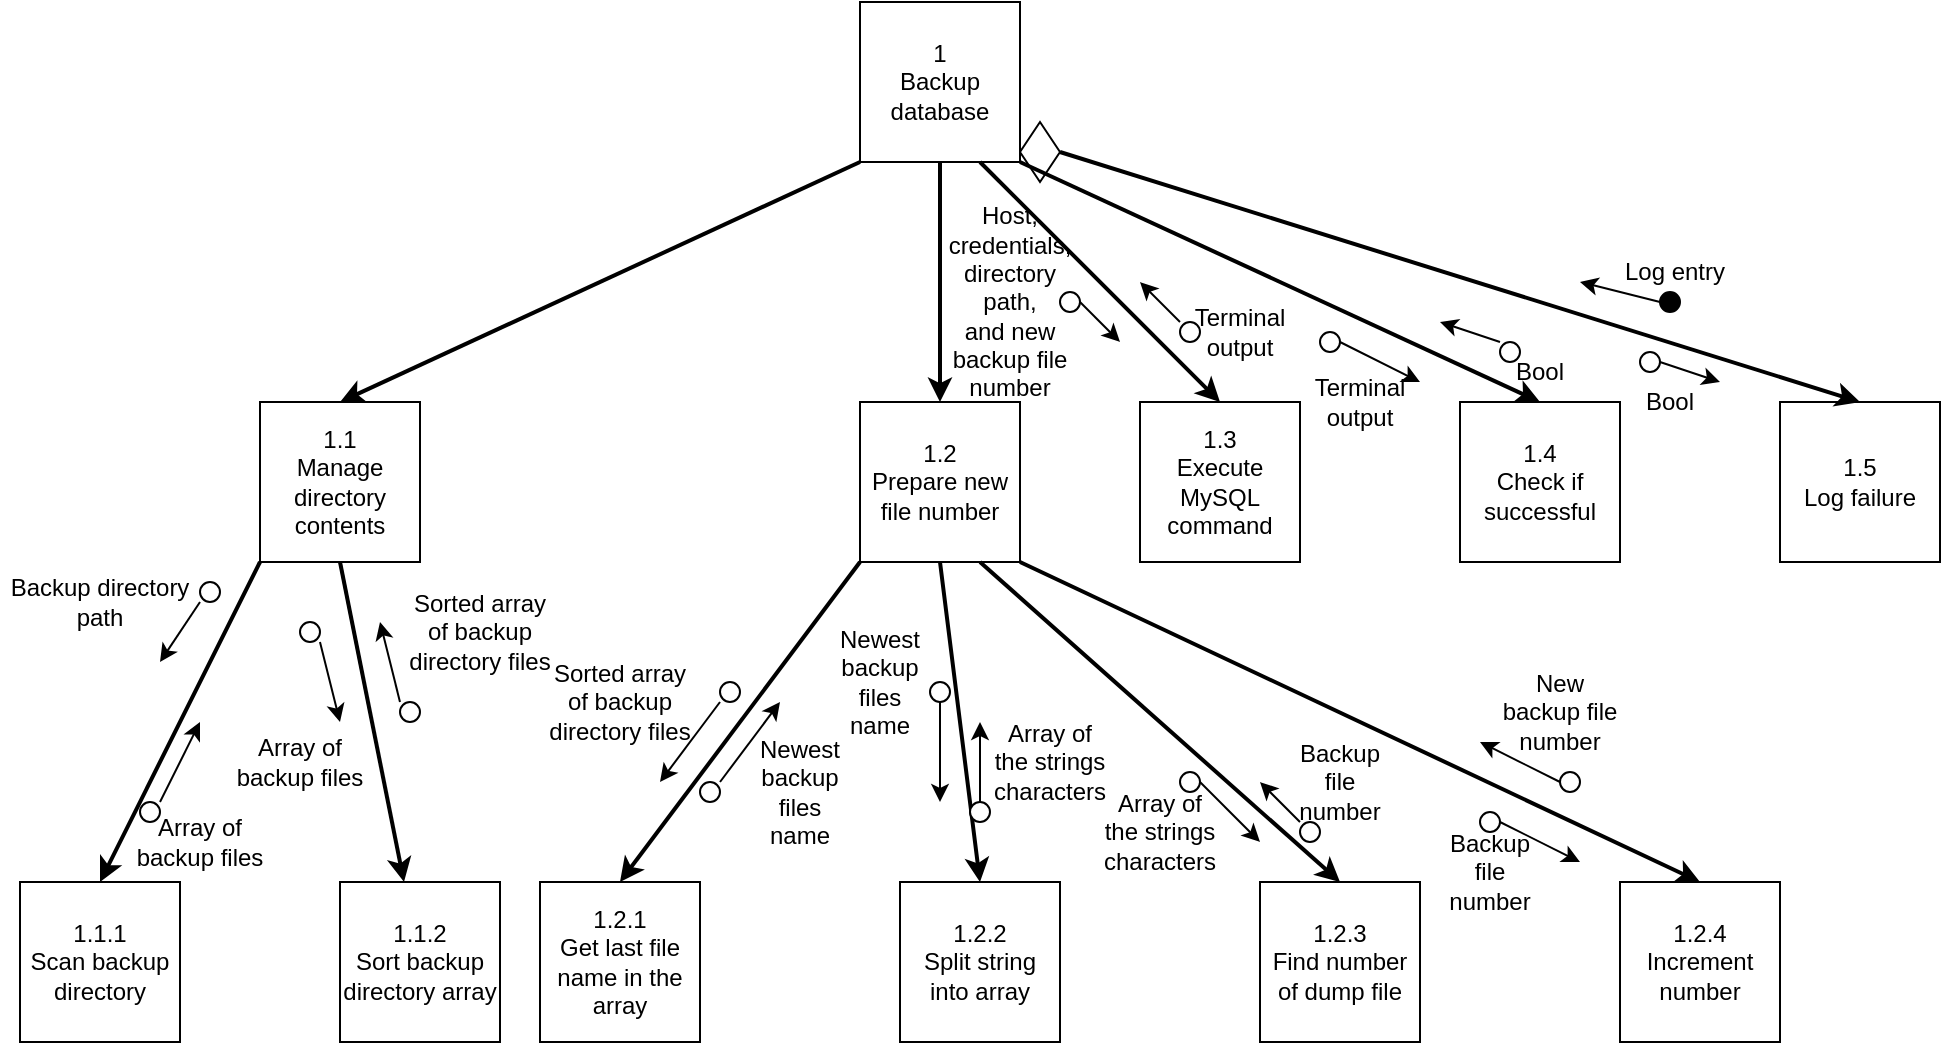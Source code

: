 <mxfile version="12.6.6" type="github">
  <diagram id="xe06HkWHHzPFj2pmdTzM" name="Page-1">
    <mxGraphModel dx="1952" dy="614" grid="1" gridSize="10" guides="1" tooltips="1" connect="1" arrows="1" fold="1" page="1" pageScale="1" pageWidth="850" pageHeight="1100" math="0" shadow="0">
      <root>
        <mxCell id="0"/>
        <mxCell id="1" parent="0"/>
        <mxCell id="B_6eMQajW9eaSPTZJHrz-4" value="1&lt;br&gt;Backup database" style="whiteSpace=wrap;html=1;aspect=fixed;" parent="1" vertex="1">
          <mxGeometry x="420" width="80" height="80" as="geometry"/>
        </mxCell>
        <mxCell id="w4JP9qPUWUAYp6p0DMhl-15" value="" style="endArrow=classic;html=1;" parent="1" edge="1">
          <mxGeometry width="50" height="50" relative="1" as="geometry">
            <mxPoint x="380" y="230" as="sourcePoint"/>
            <mxPoint x="380" y="230" as="targetPoint"/>
          </mxGeometry>
        </mxCell>
        <mxCell id="woLN6Q-zK8-F-ZphDt29-1" value="1.3&lt;br&gt;Execute MySQL command" style="whiteSpace=wrap;html=1;aspect=fixed;" vertex="1" parent="1">
          <mxGeometry x="560" y="200" width="80" height="80" as="geometry"/>
        </mxCell>
        <mxCell id="woLN6Q-zK8-F-ZphDt29-7" value="" style="endArrow=classic;html=1;" edge="1" parent="1">
          <mxGeometry width="50" height="50" relative="1" as="geometry">
            <mxPoint x="70" y="400" as="sourcePoint"/>
            <mxPoint x="90" y="360" as="targetPoint"/>
          </mxGeometry>
        </mxCell>
        <mxCell id="woLN6Q-zK8-F-ZphDt29-8" value="" style="ellipse;whiteSpace=wrap;html=1;aspect=fixed;" vertex="1" parent="1">
          <mxGeometry x="740" y="170" width="10" height="10" as="geometry"/>
        </mxCell>
        <mxCell id="woLN6Q-zK8-F-ZphDt29-12" value="" style="ellipse;whiteSpace=wrap;html=1;aspect=fixed;fillColor=#000000;" vertex="1" parent="1">
          <mxGeometry x="820" y="145" width="10" height="10" as="geometry"/>
        </mxCell>
        <mxCell id="woLN6Q-zK8-F-ZphDt29-13" value="1.5&lt;br&gt;Log failure" style="whiteSpace=wrap;html=1;aspect=fixed;fillColor=#FFFFFF;" vertex="1" parent="1">
          <mxGeometry x="880" y="200" width="80" height="80" as="geometry"/>
        </mxCell>
        <mxCell id="woLN6Q-zK8-F-ZphDt29-15" value="1.1.1&lt;br&gt;Scan backup directory" style="whiteSpace=wrap;html=1;aspect=fixed;fillColor=#FFFFFF;" vertex="1" parent="1">
          <mxGeometry y="440" width="80" height="80" as="geometry"/>
        </mxCell>
        <mxCell id="woLN6Q-zK8-F-ZphDt29-18" value="" style="endArrow=classic;html=1;" edge="1" parent="1">
          <mxGeometry width="50" height="50" relative="1" as="geometry">
            <mxPoint x="90" y="300" as="sourcePoint"/>
            <mxPoint x="70" y="330" as="targetPoint"/>
          </mxGeometry>
        </mxCell>
        <mxCell id="woLN6Q-zK8-F-ZphDt29-19" value="Backup directory path" style="text;html=1;strokeColor=none;fillColor=none;align=center;verticalAlign=middle;whiteSpace=wrap;rounded=0;" vertex="1" parent="1">
          <mxGeometry x="-10" y="290" width="100" height="20" as="geometry"/>
        </mxCell>
        <mxCell id="woLN6Q-zK8-F-ZphDt29-21" value="Array of backup files" style="text;html=1;strokeColor=none;fillColor=none;align=center;verticalAlign=middle;whiteSpace=wrap;rounded=0;" vertex="1" parent="1">
          <mxGeometry x="50" y="410" width="80" height="20" as="geometry"/>
        </mxCell>
        <mxCell id="woLN6Q-zK8-F-ZphDt29-22" value="1.1.2&lt;br&gt;Sort backup directory array" style="whiteSpace=wrap;html=1;aspect=fixed;fillColor=#FFFFFF;" vertex="1" parent="1">
          <mxGeometry x="160" y="440" width="80" height="80" as="geometry"/>
        </mxCell>
        <mxCell id="woLN6Q-zK8-F-ZphDt29-25" value="1.2.1&lt;br&gt;Get last file name in the array" style="whiteSpace=wrap;html=1;aspect=fixed;fillColor=#FFFFFF;" vertex="1" parent="1">
          <mxGeometry x="260" y="440" width="80" height="80" as="geometry"/>
        </mxCell>
        <mxCell id="woLN6Q-zK8-F-ZphDt29-26" value="1.2.2&lt;br&gt;Split string into array" style="whiteSpace=wrap;html=1;aspect=fixed;fillColor=#FFFFFF;" vertex="1" parent="1">
          <mxGeometry x="440" y="440" width="80" height="80" as="geometry"/>
        </mxCell>
        <mxCell id="woLN6Q-zK8-F-ZphDt29-27" value="1.2.3&lt;br&gt;Find number of dump file" style="whiteSpace=wrap;html=1;aspect=fixed;fillColor=#FFFFFF;" vertex="1" parent="1">
          <mxGeometry x="620" y="440" width="80" height="80" as="geometry"/>
        </mxCell>
        <mxCell id="woLN6Q-zK8-F-ZphDt29-29" value="1.2.4&lt;br&gt;Increment number" style="whiteSpace=wrap;html=1;aspect=fixed;fillColor=#FFFFFF;" vertex="1" parent="1">
          <mxGeometry x="800" y="440" width="80" height="80" as="geometry"/>
        </mxCell>
        <mxCell id="woLN6Q-zK8-F-ZphDt29-30" value="1.2&lt;br&gt;Prepare new file number" style="whiteSpace=wrap;html=1;aspect=fixed;fillColor=#FFFFFF;" vertex="1" parent="1">
          <mxGeometry x="420" y="200" width="80" height="80" as="geometry"/>
        </mxCell>
        <mxCell id="woLN6Q-zK8-F-ZphDt29-31" value="" style="endArrow=classic;html=1;exitX=0;exitY=1;exitDx=0;exitDy=0;entryX=0.5;entryY=0;entryDx=0;entryDy=0;strokeWidth=2;" edge="1" parent="1" source="woLN6Q-zK8-F-ZphDt29-30" target="woLN6Q-zK8-F-ZphDt29-25">
          <mxGeometry width="50" height="50" relative="1" as="geometry">
            <mxPoint x="310" y="340" as="sourcePoint"/>
            <mxPoint x="360" y="290" as="targetPoint"/>
          </mxGeometry>
        </mxCell>
        <mxCell id="woLN6Q-zK8-F-ZphDt29-32" value="" style="endArrow=classic;html=1;entryX=0.5;entryY=0;entryDx=0;entryDy=0;exitX=0.5;exitY=1;exitDx=0;exitDy=0;strokeWidth=2;" edge="1" parent="1" source="woLN6Q-zK8-F-ZphDt29-30" target="woLN6Q-zK8-F-ZphDt29-26">
          <mxGeometry width="50" height="50" relative="1" as="geometry">
            <mxPoint x="400" y="320" as="sourcePoint"/>
            <mxPoint x="450" y="310" as="targetPoint"/>
          </mxGeometry>
        </mxCell>
        <mxCell id="woLN6Q-zK8-F-ZphDt29-33" value="" style="endArrow=classic;html=1;exitX=0.75;exitY=1;exitDx=0;exitDy=0;entryX=0.5;entryY=0;entryDx=0;entryDy=0;strokeWidth=2;" edge="1" parent="1" source="woLN6Q-zK8-F-ZphDt29-30" target="woLN6Q-zK8-F-ZphDt29-27">
          <mxGeometry width="50" height="50" relative="1" as="geometry">
            <mxPoint x="490" y="360" as="sourcePoint"/>
            <mxPoint x="540" y="310" as="targetPoint"/>
          </mxGeometry>
        </mxCell>
        <mxCell id="woLN6Q-zK8-F-ZphDt29-34" value="" style="endArrow=classic;html=1;exitX=1;exitY=1;exitDx=0;exitDy=0;entryX=0.5;entryY=0;entryDx=0;entryDy=0;strokeWidth=2;" edge="1" parent="1" source="woLN6Q-zK8-F-ZphDt29-30" target="woLN6Q-zK8-F-ZphDt29-29">
          <mxGeometry width="50" height="50" relative="1" as="geometry">
            <mxPoint x="640" y="330" as="sourcePoint"/>
            <mxPoint x="690" y="280" as="targetPoint"/>
          </mxGeometry>
        </mxCell>
        <mxCell id="woLN6Q-zK8-F-ZphDt29-35" value="1.1&lt;br&gt;Manage directory contents" style="whiteSpace=wrap;html=1;aspect=fixed;fillColor=#FFFFFF;" vertex="1" parent="1">
          <mxGeometry x="120" y="200" width="80" height="80" as="geometry"/>
        </mxCell>
        <mxCell id="woLN6Q-zK8-F-ZphDt29-37" value="" style="endArrow=classic;html=1;exitX=0.5;exitY=1;exitDx=0;exitDy=0;entryX=0.5;entryY=0;entryDx=0;entryDy=0;strokeWidth=2;" edge="1" parent="1" source="B_6eMQajW9eaSPTZJHrz-4" target="woLN6Q-zK8-F-ZphDt29-30">
          <mxGeometry width="50" height="50" relative="1" as="geometry">
            <mxPoint x="530" y="140" as="sourcePoint"/>
            <mxPoint x="580" y="90" as="targetPoint"/>
          </mxGeometry>
        </mxCell>
        <mxCell id="woLN6Q-zK8-F-ZphDt29-38" value="" style="endArrow=classic;html=1;exitX=0;exitY=1;exitDx=0;exitDy=0;entryX=0.5;entryY=0;entryDx=0;entryDy=0;strokeWidth=2;" edge="1" parent="1" source="woLN6Q-zK8-F-ZphDt29-35" target="woLN6Q-zK8-F-ZphDt29-15">
          <mxGeometry width="50" height="50" relative="1" as="geometry">
            <mxPoint x="80" y="390" as="sourcePoint"/>
            <mxPoint x="130" y="340" as="targetPoint"/>
          </mxGeometry>
        </mxCell>
        <mxCell id="woLN6Q-zK8-F-ZphDt29-39" value="" style="endArrow=classic;html=1;exitX=0.5;exitY=1;exitDx=0;exitDy=0;strokeWidth=2;" edge="1" parent="1" source="woLN6Q-zK8-F-ZphDt29-35" target="woLN6Q-zK8-F-ZphDt29-22">
          <mxGeometry width="50" height="50" relative="1" as="geometry">
            <mxPoint x="180" y="410" as="sourcePoint"/>
            <mxPoint x="230" y="360" as="targetPoint"/>
          </mxGeometry>
        </mxCell>
        <mxCell id="woLN6Q-zK8-F-ZphDt29-40" value="" style="rhombus;whiteSpace=wrap;html=1;fillColor=#FFFFFF;" vertex="1" parent="1">
          <mxGeometry x="500" y="60" width="20" height="30" as="geometry"/>
        </mxCell>
        <mxCell id="woLN6Q-zK8-F-ZphDt29-41" value="" style="endArrow=classic;html=1;exitX=1;exitY=0.5;exitDx=0;exitDy=0;entryX=0.5;entryY=0;entryDx=0;entryDy=0;strokeWidth=2;" edge="1" parent="1" source="woLN6Q-zK8-F-ZphDt29-40" target="woLN6Q-zK8-F-ZphDt29-13">
          <mxGeometry width="50" height="50" relative="1" as="geometry">
            <mxPoint x="720" y="110" as="sourcePoint"/>
            <mxPoint x="770" y="60" as="targetPoint"/>
          </mxGeometry>
        </mxCell>
        <mxCell id="woLN6Q-zK8-F-ZphDt29-42" value="" style="endArrow=classic;html=1;entryX=0.5;entryY=0;entryDx=0;entryDy=0;exitX=0.75;exitY=1;exitDx=0;exitDy=0;strokeWidth=2;" edge="1" parent="1" source="B_6eMQajW9eaSPTZJHrz-4" target="woLN6Q-zK8-F-ZphDt29-1">
          <mxGeometry width="50" height="50" relative="1" as="geometry">
            <mxPoint x="560" y="170" as="sourcePoint"/>
            <mxPoint x="610" y="120" as="targetPoint"/>
          </mxGeometry>
        </mxCell>
        <mxCell id="woLN6Q-zK8-F-ZphDt29-43" value="" style="endArrow=classic;html=1;exitX=0;exitY=1;exitDx=0;exitDy=0;entryX=0.5;entryY=0;entryDx=0;entryDy=0;strokeWidth=2;" edge="1" parent="1" source="B_6eMQajW9eaSPTZJHrz-4" target="woLN6Q-zK8-F-ZphDt29-35">
          <mxGeometry width="50" height="50" relative="1" as="geometry">
            <mxPoint x="310" y="120" as="sourcePoint"/>
            <mxPoint x="360" y="70" as="targetPoint"/>
          </mxGeometry>
        </mxCell>
        <mxCell id="woLN6Q-zK8-F-ZphDt29-44" value="Array of backup files" style="text;html=1;strokeColor=none;fillColor=none;align=center;verticalAlign=middle;whiteSpace=wrap;rounded=0;" vertex="1" parent="1">
          <mxGeometry x="100" y="370" width="80" height="20" as="geometry"/>
        </mxCell>
        <mxCell id="woLN6Q-zK8-F-ZphDt29-45" value="" style="endArrow=classic;html=1;strokeWidth=1;" edge="1" parent="1">
          <mxGeometry width="50" height="50" relative="1" as="geometry">
            <mxPoint x="150" y="320" as="sourcePoint"/>
            <mxPoint x="160" y="360" as="targetPoint"/>
          </mxGeometry>
        </mxCell>
        <mxCell id="woLN6Q-zK8-F-ZphDt29-46" value="" style="endArrow=classic;html=1;strokeWidth=1;" edge="1" parent="1">
          <mxGeometry width="50" height="50" relative="1" as="geometry">
            <mxPoint x="190" y="350" as="sourcePoint"/>
            <mxPoint x="180" y="310" as="targetPoint"/>
          </mxGeometry>
        </mxCell>
        <mxCell id="woLN6Q-zK8-F-ZphDt29-47" value="Sorted array of backup directory files" style="text;html=1;strokeColor=none;fillColor=none;align=center;verticalAlign=middle;whiteSpace=wrap;rounded=0;" vertex="1" parent="1">
          <mxGeometry x="190" y="305" width="80" height="20" as="geometry"/>
        </mxCell>
        <mxCell id="woLN6Q-zK8-F-ZphDt29-49" value="" style="ellipse;whiteSpace=wrap;html=1;aspect=fixed;" vertex="1" parent="1">
          <mxGeometry x="650" y="165" width="10" height="10" as="geometry"/>
        </mxCell>
        <mxCell id="woLN6Q-zK8-F-ZphDt29-50" value="" style="ellipse;whiteSpace=wrap;html=1;aspect=fixed;" vertex="1" parent="1">
          <mxGeometry x="580" y="160" width="10" height="10" as="geometry"/>
        </mxCell>
        <mxCell id="woLN6Q-zK8-F-ZphDt29-51" value="" style="ellipse;whiteSpace=wrap;html=1;aspect=fixed;" vertex="1" parent="1">
          <mxGeometry x="520" y="145" width="10" height="10" as="geometry"/>
        </mxCell>
        <mxCell id="woLN6Q-zK8-F-ZphDt29-52" value="" style="ellipse;whiteSpace=wrap;html=1;aspect=fixed;" vertex="1" parent="1">
          <mxGeometry x="770" y="385" width="10" height="10" as="geometry"/>
        </mxCell>
        <mxCell id="woLN6Q-zK8-F-ZphDt29-53" value="" style="ellipse;whiteSpace=wrap;html=1;aspect=fixed;" vertex="1" parent="1">
          <mxGeometry x="730" y="405" width="10" height="10" as="geometry"/>
        </mxCell>
        <mxCell id="woLN6Q-zK8-F-ZphDt29-54" value="" style="ellipse;whiteSpace=wrap;html=1;aspect=fixed;" vertex="1" parent="1">
          <mxGeometry x="640" y="410" width="10" height="10" as="geometry"/>
        </mxCell>
        <mxCell id="woLN6Q-zK8-F-ZphDt29-55" value="" style="ellipse;whiteSpace=wrap;html=1;aspect=fixed;" vertex="1" parent="1">
          <mxGeometry x="580" y="385" width="10" height="10" as="geometry"/>
        </mxCell>
        <mxCell id="woLN6Q-zK8-F-ZphDt29-56" value="" style="ellipse;whiteSpace=wrap;html=1;aspect=fixed;" vertex="1" parent="1">
          <mxGeometry x="475" y="400" width="10" height="10" as="geometry"/>
        </mxCell>
        <mxCell id="woLN6Q-zK8-F-ZphDt29-57" value="" style="ellipse;whiteSpace=wrap;html=1;aspect=fixed;" vertex="1" parent="1">
          <mxGeometry x="455" y="340" width="10" height="10" as="geometry"/>
        </mxCell>
        <mxCell id="woLN6Q-zK8-F-ZphDt29-58" value="" style="ellipse;whiteSpace=wrap;html=1;aspect=fixed;" vertex="1" parent="1">
          <mxGeometry x="340" y="390" width="10" height="10" as="geometry"/>
        </mxCell>
        <mxCell id="woLN6Q-zK8-F-ZphDt29-59" value="" style="ellipse;whiteSpace=wrap;html=1;aspect=fixed;" vertex="1" parent="1">
          <mxGeometry x="350" y="340" width="10" height="10" as="geometry"/>
        </mxCell>
        <mxCell id="woLN6Q-zK8-F-ZphDt29-60" value="" style="ellipse;whiteSpace=wrap;html=1;aspect=fixed;" vertex="1" parent="1">
          <mxGeometry x="190" y="350" width="10" height="10" as="geometry"/>
        </mxCell>
        <mxCell id="woLN6Q-zK8-F-ZphDt29-61" value="" style="ellipse;whiteSpace=wrap;html=1;aspect=fixed;" vertex="1" parent="1">
          <mxGeometry x="140" y="310" width="10" height="10" as="geometry"/>
        </mxCell>
        <mxCell id="woLN6Q-zK8-F-ZphDt29-62" value="" style="ellipse;whiteSpace=wrap;html=1;aspect=fixed;" vertex="1" parent="1">
          <mxGeometry x="60" y="400" width="10" height="10" as="geometry"/>
        </mxCell>
        <mxCell id="woLN6Q-zK8-F-ZphDt29-63" value="" style="ellipse;whiteSpace=wrap;html=1;aspect=fixed;" vertex="1" parent="1">
          <mxGeometry x="90" y="290" width="10" height="10" as="geometry"/>
        </mxCell>
        <mxCell id="woLN6Q-zK8-F-ZphDt29-65" value="Sorted array of backup directory files" style="text;html=1;strokeColor=none;fillColor=none;align=center;verticalAlign=middle;whiteSpace=wrap;rounded=0;" vertex="1" parent="1">
          <mxGeometry x="260" y="340" width="80" height="20" as="geometry"/>
        </mxCell>
        <mxCell id="woLN6Q-zK8-F-ZphDt29-66" value="" style="endArrow=classic;html=1;strokeWidth=1;" edge="1" parent="1">
          <mxGeometry width="50" height="50" relative="1" as="geometry">
            <mxPoint x="350" y="350" as="sourcePoint"/>
            <mxPoint x="320" y="390" as="targetPoint"/>
          </mxGeometry>
        </mxCell>
        <mxCell id="woLN6Q-zK8-F-ZphDt29-69" value="" style="endArrow=classic;html=1;strokeWidth=1;" edge="1" parent="1">
          <mxGeometry width="50" height="50" relative="1" as="geometry">
            <mxPoint x="350" y="390" as="sourcePoint"/>
            <mxPoint x="380" y="350" as="targetPoint"/>
          </mxGeometry>
        </mxCell>
        <mxCell id="woLN6Q-zK8-F-ZphDt29-71" value="" style="endArrow=classic;html=1;strokeWidth=1;" edge="1" parent="1">
          <mxGeometry width="50" height="50" relative="1" as="geometry">
            <mxPoint x="350" y="390" as="sourcePoint"/>
            <mxPoint x="350" y="390" as="targetPoint"/>
          </mxGeometry>
        </mxCell>
        <mxCell id="woLN6Q-zK8-F-ZphDt29-72" value="Newest backup files name" style="text;html=1;strokeColor=none;fillColor=none;align=center;verticalAlign=middle;whiteSpace=wrap;rounded=0;" vertex="1" parent="1">
          <mxGeometry x="370" y="385" width="40" height="20" as="geometry"/>
        </mxCell>
        <mxCell id="woLN6Q-zK8-F-ZphDt29-73" value="" style="endArrow=classic;html=1;strokeWidth=1;" edge="1" parent="1">
          <mxGeometry width="50" height="50" relative="1" as="geometry">
            <mxPoint x="460" y="350" as="sourcePoint"/>
            <mxPoint x="460" y="400" as="targetPoint"/>
          </mxGeometry>
        </mxCell>
        <mxCell id="woLN6Q-zK8-F-ZphDt29-75" value="Newest backup files name" style="text;html=1;strokeColor=none;fillColor=none;align=center;verticalAlign=middle;whiteSpace=wrap;rounded=0;" vertex="1" parent="1">
          <mxGeometry x="410" y="330" width="40" height="20" as="geometry"/>
        </mxCell>
        <mxCell id="woLN6Q-zK8-F-ZphDt29-76" value="" style="endArrow=classic;html=1;strokeWidth=1;" edge="1" parent="1">
          <mxGeometry width="50" height="50" relative="1" as="geometry">
            <mxPoint x="480" y="400" as="sourcePoint"/>
            <mxPoint x="480" y="360" as="targetPoint"/>
          </mxGeometry>
        </mxCell>
        <mxCell id="woLN6Q-zK8-F-ZphDt29-77" value="Array of the strings characters" style="text;html=1;strokeColor=none;fillColor=none;align=center;verticalAlign=middle;whiteSpace=wrap;rounded=0;" vertex="1" parent="1">
          <mxGeometry x="485" y="370" width="60" height="20" as="geometry"/>
        </mxCell>
        <mxCell id="woLN6Q-zK8-F-ZphDt29-78" value="" style="endArrow=classic;html=1;strokeWidth=1;" edge="1" parent="1">
          <mxGeometry width="50" height="50" relative="1" as="geometry">
            <mxPoint x="590" y="390" as="sourcePoint"/>
            <mxPoint x="620" y="420" as="targetPoint"/>
          </mxGeometry>
        </mxCell>
        <mxCell id="woLN6Q-zK8-F-ZphDt29-80" value="Array of the strings characters" style="text;html=1;strokeColor=none;fillColor=none;align=center;verticalAlign=middle;whiteSpace=wrap;rounded=0;" vertex="1" parent="1">
          <mxGeometry x="540" y="405" width="60" height="20" as="geometry"/>
        </mxCell>
        <mxCell id="woLN6Q-zK8-F-ZphDt29-81" value="" style="endArrow=classic;html=1;strokeWidth=1;" edge="1" parent="1">
          <mxGeometry width="50" height="50" relative="1" as="geometry">
            <mxPoint x="640" y="410" as="sourcePoint"/>
            <mxPoint x="620" y="390" as="targetPoint"/>
          </mxGeometry>
        </mxCell>
        <mxCell id="woLN6Q-zK8-F-ZphDt29-82" value="Backup file number" style="text;html=1;strokeColor=none;fillColor=none;align=center;verticalAlign=middle;whiteSpace=wrap;rounded=0;" vertex="1" parent="1">
          <mxGeometry x="640" y="380" width="40" height="20" as="geometry"/>
        </mxCell>
        <mxCell id="woLN6Q-zK8-F-ZphDt29-83" value="" style="endArrow=classic;html=1;strokeWidth=1;" edge="1" parent="1">
          <mxGeometry width="50" height="50" relative="1" as="geometry">
            <mxPoint x="740" y="410" as="sourcePoint"/>
            <mxPoint x="780" y="430" as="targetPoint"/>
          </mxGeometry>
        </mxCell>
        <mxCell id="woLN6Q-zK8-F-ZphDt29-84" value="Backup file number" style="text;html=1;strokeColor=none;fillColor=none;align=center;verticalAlign=middle;whiteSpace=wrap;rounded=0;" vertex="1" parent="1">
          <mxGeometry x="705" y="425" width="60" height="20" as="geometry"/>
        </mxCell>
        <mxCell id="woLN6Q-zK8-F-ZphDt29-88" value="New backup file number" style="text;html=1;strokeColor=none;fillColor=none;align=center;verticalAlign=middle;whiteSpace=wrap;rounded=0;" vertex="1" parent="1">
          <mxGeometry x="740" y="345" width="60" height="20" as="geometry"/>
        </mxCell>
        <mxCell id="woLN6Q-zK8-F-ZphDt29-89" value="" style="endArrow=classic;html=1;strokeWidth=1;" edge="1" parent="1">
          <mxGeometry width="50" height="50" relative="1" as="geometry">
            <mxPoint x="770" y="390" as="sourcePoint"/>
            <mxPoint x="730" y="370" as="targetPoint"/>
          </mxGeometry>
        </mxCell>
        <mxCell id="woLN6Q-zK8-F-ZphDt29-90" value="1.4&lt;br&gt;Check if successful" style="whiteSpace=wrap;html=1;aspect=fixed;fillColor=#FFFFFF;" vertex="1" parent="1">
          <mxGeometry x="720" y="200" width="80" height="80" as="geometry"/>
        </mxCell>
        <mxCell id="woLN6Q-zK8-F-ZphDt29-91" value="" style="endArrow=classic;html=1;strokeWidth=2;entryX=0.5;entryY=0;entryDx=0;entryDy=0;exitX=1;exitY=1;exitDx=0;exitDy=0;" edge="1" parent="1" source="B_6eMQajW9eaSPTZJHrz-4" target="woLN6Q-zK8-F-ZphDt29-90">
          <mxGeometry width="50" height="50" relative="1" as="geometry">
            <mxPoint x="500" y="90" as="sourcePoint"/>
            <mxPoint x="670" y="120" as="targetPoint"/>
          </mxGeometry>
        </mxCell>
        <mxCell id="woLN6Q-zK8-F-ZphDt29-92" value="" style="endArrow=classic;html=1;strokeWidth=1;" edge="1" parent="1">
          <mxGeometry width="50" height="50" relative="1" as="geometry">
            <mxPoint x="530" y="150" as="sourcePoint"/>
            <mxPoint x="550" y="170" as="targetPoint"/>
          </mxGeometry>
        </mxCell>
        <mxCell id="woLN6Q-zK8-F-ZphDt29-93" value="" style="endArrow=classic;html=1;strokeWidth=1;" edge="1" parent="1">
          <mxGeometry width="50" height="50" relative="1" as="geometry">
            <mxPoint x="580" y="160" as="sourcePoint"/>
            <mxPoint x="560" y="140" as="targetPoint"/>
          </mxGeometry>
        </mxCell>
        <mxCell id="woLN6Q-zK8-F-ZphDt29-94" value="" style="endArrow=classic;html=1;strokeWidth=1;" edge="1" parent="1">
          <mxGeometry width="50" height="50" relative="1" as="geometry">
            <mxPoint x="660" y="170" as="sourcePoint"/>
            <mxPoint x="700" y="190" as="targetPoint"/>
          </mxGeometry>
        </mxCell>
        <mxCell id="woLN6Q-zK8-F-ZphDt29-95" value="" style="endArrow=classic;html=1;strokeWidth=1;" edge="1" parent="1">
          <mxGeometry width="50" height="50" relative="1" as="geometry">
            <mxPoint x="740" y="170" as="sourcePoint"/>
            <mxPoint x="710" y="160" as="targetPoint"/>
          </mxGeometry>
        </mxCell>
        <mxCell id="woLN6Q-zK8-F-ZphDt29-96" value="" style="endArrow=classic;html=1;strokeWidth=1;" edge="1" parent="1">
          <mxGeometry width="50" height="50" relative="1" as="geometry">
            <mxPoint x="820" y="180" as="sourcePoint"/>
            <mxPoint x="850" y="190" as="targetPoint"/>
          </mxGeometry>
        </mxCell>
        <mxCell id="woLN6Q-zK8-F-ZphDt29-97" value="" style="endArrow=classic;html=1;strokeWidth=1;" edge="1" parent="1">
          <mxGeometry width="50" height="50" relative="1" as="geometry">
            <mxPoint x="820" y="150" as="sourcePoint"/>
            <mxPoint x="780" y="140" as="targetPoint"/>
          </mxGeometry>
        </mxCell>
        <mxCell id="woLN6Q-zK8-F-ZphDt29-98" value="Host, credentials,&lt;br&gt;directory&lt;br&gt;path,&lt;br&gt;and new backup file number" style="text;html=1;strokeColor=none;fillColor=none;align=center;verticalAlign=middle;whiteSpace=wrap;rounded=0;" vertex="1" parent="1">
          <mxGeometry x="475" y="140" width="40" height="20" as="geometry"/>
        </mxCell>
        <mxCell id="woLN6Q-zK8-F-ZphDt29-99" value="Terminal output" style="text;html=1;strokeColor=none;fillColor=none;align=center;verticalAlign=middle;whiteSpace=wrap;rounded=0;" vertex="1" parent="1">
          <mxGeometry x="580" y="155" width="60" height="20" as="geometry"/>
        </mxCell>
        <mxCell id="woLN6Q-zK8-F-ZphDt29-100" value="Terminal output" style="text;html=1;strokeColor=none;fillColor=none;align=center;verticalAlign=middle;whiteSpace=wrap;rounded=0;" vertex="1" parent="1">
          <mxGeometry x="650" y="190" width="40" height="20" as="geometry"/>
        </mxCell>
        <mxCell id="woLN6Q-zK8-F-ZphDt29-101" value="Bool" style="text;html=1;strokeColor=none;fillColor=none;align=center;verticalAlign=middle;whiteSpace=wrap;rounded=0;" vertex="1" parent="1">
          <mxGeometry x="740" y="175" width="40" height="20" as="geometry"/>
        </mxCell>
        <mxCell id="woLN6Q-zK8-F-ZphDt29-102" value="" style="ellipse;whiteSpace=wrap;html=1;aspect=fixed;" vertex="1" parent="1">
          <mxGeometry x="810" y="175" width="10" height="10" as="geometry"/>
        </mxCell>
        <mxCell id="woLN6Q-zK8-F-ZphDt29-103" value="Bool" style="text;html=1;strokeColor=none;fillColor=none;align=center;verticalAlign=middle;whiteSpace=wrap;rounded=0;" vertex="1" parent="1">
          <mxGeometry x="805" y="190" width="40" height="20" as="geometry"/>
        </mxCell>
        <mxCell id="woLN6Q-zK8-F-ZphDt29-104" value="Log entry" style="text;html=1;strokeColor=none;fillColor=none;align=center;verticalAlign=middle;whiteSpace=wrap;rounded=0;" vertex="1" parent="1">
          <mxGeometry x="775" y="125" width="105" height="20" as="geometry"/>
        </mxCell>
      </root>
    </mxGraphModel>
  </diagram>
</mxfile>
